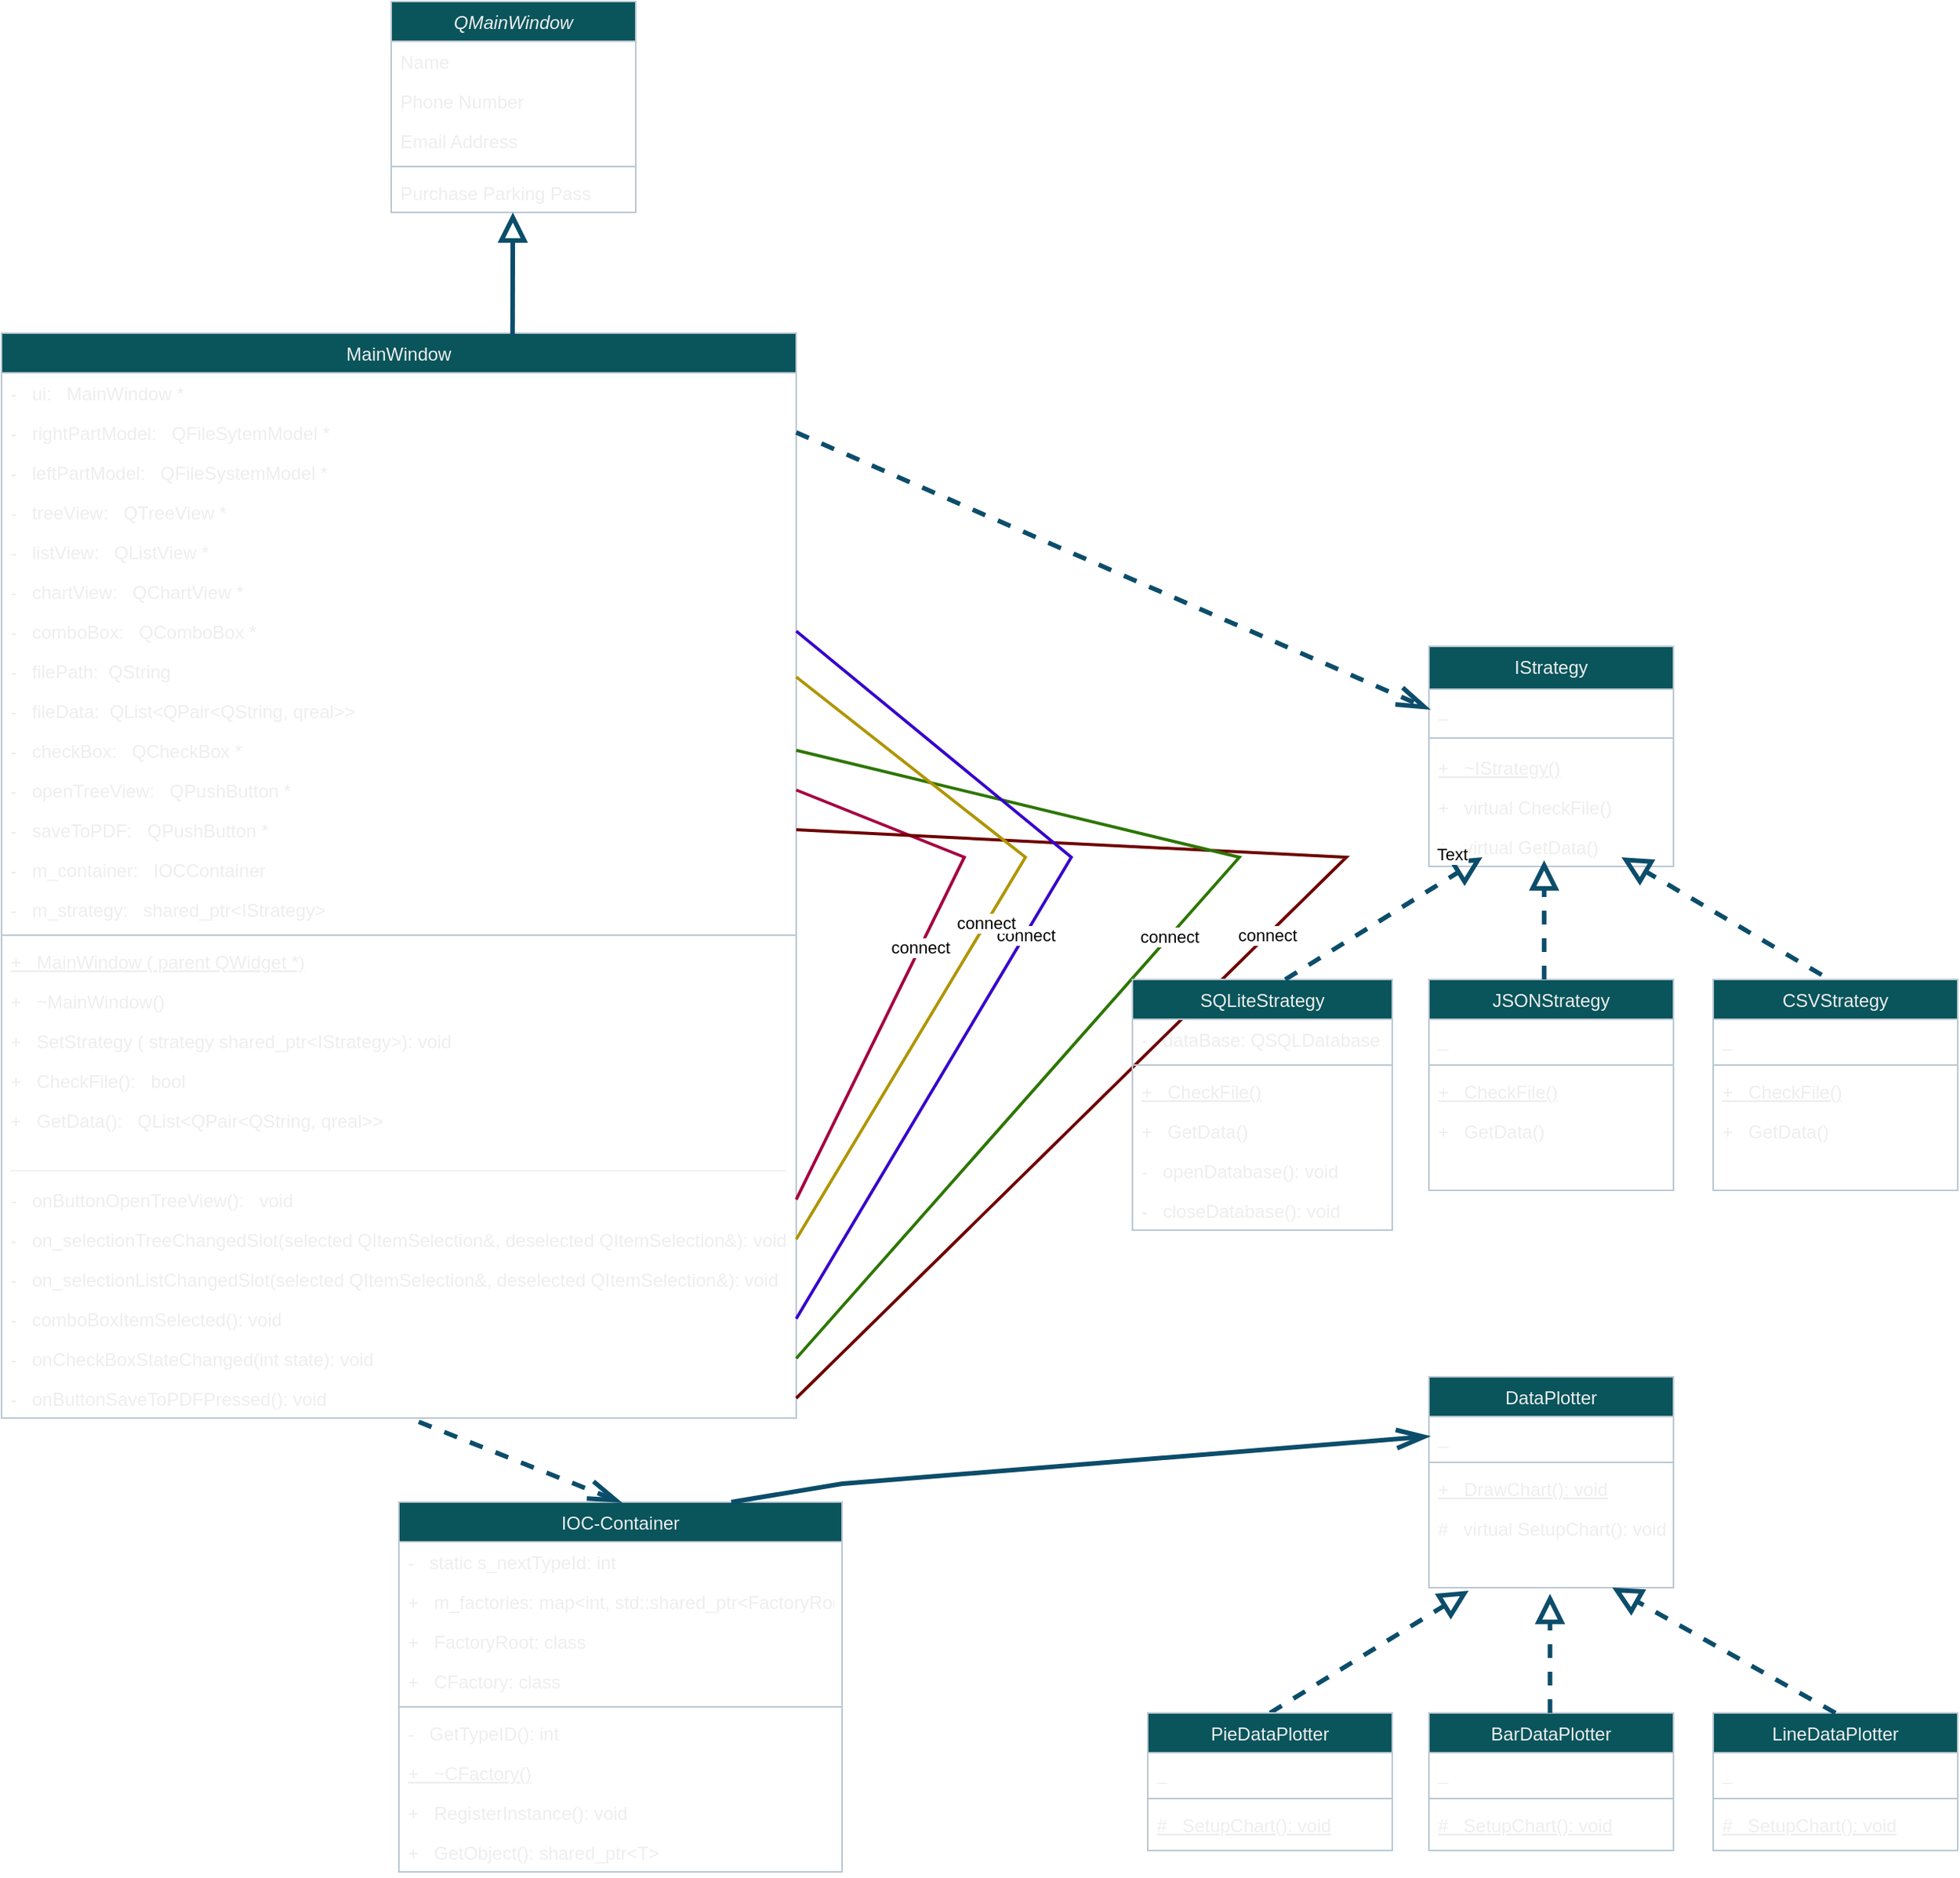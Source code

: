 <mxfile version="21.4.0" type="device">
  <diagram id="C5RBs43oDa-KdzZeNtuy" name="Page-1">
    <mxGraphModel dx="2140" dy="1895" grid="1" gridSize="10" guides="1" tooltips="1" connect="1" arrows="1" fold="1" page="1" pageScale="1" pageWidth="827" pageHeight="1169" math="0" shadow="0">
      <root>
        <mxCell id="WIyWlLk6GJQsqaUBKTNV-0" />
        <mxCell id="WIyWlLk6GJQsqaUBKTNV-1" parent="WIyWlLk6GJQsqaUBKTNV-0" />
        <mxCell id="zkfFHV4jXpPFQw0GAbJ--0" value="QMainWindow" style="swimlane;fontStyle=2;align=center;verticalAlign=top;childLayout=stackLayout;horizontal=1;startSize=26;horizontalStack=0;resizeParent=1;resizeLast=0;collapsible=1;marginBottom=0;rounded=0;shadow=0;strokeWidth=1;labelBackgroundColor=none;fillColor=#09555B;strokeColor=#BAC8D3;fontColor=#EEEEEE;" parent="WIyWlLk6GJQsqaUBKTNV-1" vertex="1">
          <mxGeometry x="-265" y="-560" width="160" height="138" as="geometry">
            <mxRectangle x="230" y="140" width="160" height="26" as="alternateBounds" />
          </mxGeometry>
        </mxCell>
        <mxCell id="zkfFHV4jXpPFQw0GAbJ--1" value="Name" style="text;align=left;verticalAlign=top;spacingLeft=4;spacingRight=4;overflow=hidden;rotatable=0;points=[[0,0.5],[1,0.5]];portConstraint=eastwest;labelBackgroundColor=none;fontColor=#EEEEEE;" parent="zkfFHV4jXpPFQw0GAbJ--0" vertex="1">
          <mxGeometry y="26" width="160" height="26" as="geometry" />
        </mxCell>
        <mxCell id="zkfFHV4jXpPFQw0GAbJ--2" value="Phone Number" style="text;align=left;verticalAlign=top;spacingLeft=4;spacingRight=4;overflow=hidden;rotatable=0;points=[[0,0.5],[1,0.5]];portConstraint=eastwest;rounded=0;shadow=0;html=0;labelBackgroundColor=none;fontColor=#EEEEEE;" parent="zkfFHV4jXpPFQw0GAbJ--0" vertex="1">
          <mxGeometry y="52" width="160" height="26" as="geometry" />
        </mxCell>
        <mxCell id="zkfFHV4jXpPFQw0GAbJ--3" value="Email Address" style="text;align=left;verticalAlign=top;spacingLeft=4;spacingRight=4;overflow=hidden;rotatable=0;points=[[0,0.5],[1,0.5]];portConstraint=eastwest;rounded=0;shadow=0;html=0;labelBackgroundColor=none;fontColor=#EEEEEE;" parent="zkfFHV4jXpPFQw0GAbJ--0" vertex="1">
          <mxGeometry y="78" width="160" height="26" as="geometry" />
        </mxCell>
        <mxCell id="zkfFHV4jXpPFQw0GAbJ--4" value="" style="line;html=1;strokeWidth=1;align=left;verticalAlign=middle;spacingTop=-1;spacingLeft=3;spacingRight=3;rotatable=0;labelPosition=right;points=[];portConstraint=eastwest;labelBackgroundColor=none;fillColor=#09555B;strokeColor=#BAC8D3;fontColor=#EEEEEE;" parent="zkfFHV4jXpPFQw0GAbJ--0" vertex="1">
          <mxGeometry y="104" width="160" height="8" as="geometry" />
        </mxCell>
        <mxCell id="zkfFHV4jXpPFQw0GAbJ--5" value="Purchase Parking Pass" style="text;align=left;verticalAlign=top;spacingLeft=4;spacingRight=4;overflow=hidden;rotatable=0;points=[[0,0.5],[1,0.5]];portConstraint=eastwest;labelBackgroundColor=none;fontColor=#EEEEEE;" parent="zkfFHV4jXpPFQw0GAbJ--0" vertex="1">
          <mxGeometry y="112" width="160" height="26" as="geometry" />
        </mxCell>
        <mxCell id="zkfFHV4jXpPFQw0GAbJ--6" value="MainWindow" style="swimlane;fontStyle=0;align=center;verticalAlign=top;childLayout=stackLayout;horizontal=1;startSize=26;horizontalStack=0;resizeParent=1;resizeLast=0;collapsible=1;marginBottom=0;rounded=0;shadow=0;strokeWidth=1;labelBackgroundColor=none;fillColor=#09555B;strokeColor=#BAC8D3;fontColor=#EEEEEE;" parent="WIyWlLk6GJQsqaUBKTNV-1" vertex="1">
          <mxGeometry x="-520" y="-343" width="520" height="710" as="geometry">
            <mxRectangle x="130" y="380" width="160" height="26" as="alternateBounds" />
          </mxGeometry>
        </mxCell>
        <mxCell id="zkfFHV4jXpPFQw0GAbJ--8" value="-   ui:   MainWindow *" style="text;align=left;verticalAlign=top;spacingLeft=4;spacingRight=4;overflow=hidden;rotatable=0;points=[[0,0.5],[1,0.5]];portConstraint=eastwest;rounded=0;shadow=0;html=0;labelBackgroundColor=none;fontColor=#EEEEEE;" parent="zkfFHV4jXpPFQw0GAbJ--6" vertex="1">
          <mxGeometry y="26" width="520" height="26" as="geometry" />
        </mxCell>
        <mxCell id="zkfFHV4jXpPFQw0GAbJ--7" value="-   rightPartModel:   QFileSytemModel *" style="text;align=left;verticalAlign=top;spacingLeft=4;spacingRight=4;overflow=hidden;rotatable=0;points=[[0,0.5],[1,0.5]];portConstraint=eastwest;labelBackgroundColor=none;fontColor=#EEEEEE;" parent="zkfFHV4jXpPFQw0GAbJ--6" vertex="1">
          <mxGeometry y="52" width="520" height="26" as="geometry" />
        </mxCell>
        <mxCell id="F4DZ8cVfw1CquW6yBCkB-0" value="-   leftPartModel:   QFileSystemModel *" style="text;align=left;verticalAlign=top;spacingLeft=4;spacingRight=4;overflow=hidden;rotatable=0;points=[[0,0.5],[1,0.5]];portConstraint=eastwest;labelBackgroundColor=none;fontColor=#EEEEEE;" parent="zkfFHV4jXpPFQw0GAbJ--6" vertex="1">
          <mxGeometry y="78" width="520" height="26" as="geometry" />
        </mxCell>
        <mxCell id="F4DZ8cVfw1CquW6yBCkB-1" value="-   treeView:   QTreeView *" style="text;align=left;verticalAlign=top;spacingLeft=4;spacingRight=4;overflow=hidden;rotatable=0;points=[[0,0.5],[1,0.5]];portConstraint=eastwest;labelBackgroundColor=none;fontColor=#EEEEEE;" parent="zkfFHV4jXpPFQw0GAbJ--6" vertex="1">
          <mxGeometry y="104" width="520" height="26" as="geometry" />
        </mxCell>
        <mxCell id="F4DZ8cVfw1CquW6yBCkB-2" value="-   listView:   QListView *" style="text;align=left;verticalAlign=top;spacingLeft=4;spacingRight=4;overflow=hidden;rotatable=0;points=[[0,0.5],[1,0.5]];portConstraint=eastwest;labelBackgroundColor=none;fontColor=#EEEEEE;" parent="zkfFHV4jXpPFQw0GAbJ--6" vertex="1">
          <mxGeometry y="130" width="520" height="26" as="geometry" />
        </mxCell>
        <mxCell id="F4DZ8cVfw1CquW6yBCkB-4" value="-   chartView:   QChartView *" style="text;align=left;verticalAlign=top;spacingLeft=4;spacingRight=4;overflow=hidden;rotatable=0;points=[[0,0.5],[1,0.5]];portConstraint=eastwest;labelBackgroundColor=none;fontColor=#EEEEEE;" parent="zkfFHV4jXpPFQw0GAbJ--6" vertex="1">
          <mxGeometry y="156" width="520" height="26" as="geometry" />
        </mxCell>
        <mxCell id="F4DZ8cVfw1CquW6yBCkB-5" value="-   comboBox:   QComboBox *" style="text;align=left;verticalAlign=top;spacingLeft=4;spacingRight=4;overflow=hidden;rotatable=0;points=[[0,0.5],[1,0.5]];portConstraint=eastwest;labelBackgroundColor=none;fontColor=#EEEEEE;" parent="zkfFHV4jXpPFQw0GAbJ--6" vertex="1">
          <mxGeometry y="182" width="520" height="26" as="geometry" />
        </mxCell>
        <mxCell id="F4DZ8cVfw1CquW6yBCkB-3" value="-   filePath:  QString" style="text;align=left;verticalAlign=top;spacingLeft=4;spacingRight=4;overflow=hidden;rotatable=0;points=[[0,0.5],[1,0.5]];portConstraint=eastwest;labelBackgroundColor=none;fontColor=#EEEEEE;" parent="zkfFHV4jXpPFQw0GAbJ--6" vertex="1">
          <mxGeometry y="208" width="520" height="26" as="geometry" />
        </mxCell>
        <mxCell id="F4DZ8cVfw1CquW6yBCkB-6" value="-   fileData:  QList&lt;QPair&lt;QString, qreal&gt;&gt;" style="text;align=left;verticalAlign=top;spacingLeft=4;spacingRight=4;overflow=hidden;rotatable=0;points=[[0,0.5],[1,0.5]];portConstraint=eastwest;labelBackgroundColor=none;fontColor=#EEEEEE;" parent="zkfFHV4jXpPFQw0GAbJ--6" vertex="1">
          <mxGeometry y="234" width="520" height="26" as="geometry" />
        </mxCell>
        <mxCell id="F4DZ8cVfw1CquW6yBCkB-7" value="-   checkBox:   QCheckBox *" style="text;align=left;verticalAlign=top;spacingLeft=4;spacingRight=4;overflow=hidden;rotatable=0;points=[[0,0.5],[1,0.5]];portConstraint=eastwest;labelBackgroundColor=none;fontColor=#EEEEEE;" parent="zkfFHV4jXpPFQw0GAbJ--6" vertex="1">
          <mxGeometry y="260" width="520" height="26" as="geometry" />
        </mxCell>
        <mxCell id="F4DZ8cVfw1CquW6yBCkB-8" value="-   openTreeView:   QPushButton *" style="text;align=left;verticalAlign=top;spacingLeft=4;spacingRight=4;overflow=hidden;rotatable=0;points=[[0,0.5],[1,0.5]];portConstraint=eastwest;labelBackgroundColor=none;fontColor=#EEEEEE;" parent="zkfFHV4jXpPFQw0GAbJ--6" vertex="1">
          <mxGeometry y="286" width="520" height="26" as="geometry" />
        </mxCell>
        <mxCell id="F4DZ8cVfw1CquW6yBCkB-9" value="-   saveToPDF:   QPushButton *" style="text;align=left;verticalAlign=top;spacingLeft=4;spacingRight=4;overflow=hidden;rotatable=0;points=[[0,0.5],[1,0.5]];portConstraint=eastwest;labelBackgroundColor=none;fontColor=#EEEEEE;" parent="zkfFHV4jXpPFQw0GAbJ--6" vertex="1">
          <mxGeometry y="312" width="520" height="26" as="geometry" />
        </mxCell>
        <mxCell id="F4DZ8cVfw1CquW6yBCkB-11" value="-   m_container:   IOCContainer" style="text;align=left;verticalAlign=top;spacingLeft=4;spacingRight=4;overflow=hidden;rotatable=0;points=[[0,0.5],[1,0.5]];portConstraint=eastwest;labelBackgroundColor=none;fontColor=#EEEEEE;" parent="zkfFHV4jXpPFQw0GAbJ--6" vertex="1">
          <mxGeometry y="338" width="520" height="26" as="geometry" />
        </mxCell>
        <mxCell id="F4DZ8cVfw1CquW6yBCkB-10" value="-   m_strategy:   shared_ptr&lt;IStrategy&gt;" style="text;align=left;verticalAlign=top;spacingLeft=4;spacingRight=4;overflow=hidden;rotatable=0;points=[[0,0.5],[1,0.5]];portConstraint=eastwest;labelBackgroundColor=none;fontColor=#EEEEEE;" parent="zkfFHV4jXpPFQw0GAbJ--6" vertex="1">
          <mxGeometry y="364" width="520" height="26" as="geometry" />
        </mxCell>
        <mxCell id="zkfFHV4jXpPFQw0GAbJ--9" value="" style="line;html=1;strokeWidth=1;align=left;verticalAlign=middle;spacingTop=-1;spacingLeft=3;spacingRight=3;rotatable=0;labelPosition=right;points=[];portConstraint=eastwest;labelBackgroundColor=none;fillColor=#09555B;strokeColor=#BAC8D3;fontColor=#EEEEEE;" parent="zkfFHV4jXpPFQw0GAbJ--6" vertex="1">
          <mxGeometry y="390" width="520" height="8" as="geometry" />
        </mxCell>
        <mxCell id="zkfFHV4jXpPFQw0GAbJ--10" value="+   MainWindow ( parent QWidget *)" style="text;align=left;verticalAlign=top;spacingLeft=4;spacingRight=4;overflow=hidden;rotatable=0;points=[[0,0.5],[1,0.5]];portConstraint=eastwest;fontStyle=4;labelBackgroundColor=none;fontColor=#EEEEEE;" parent="zkfFHV4jXpPFQw0GAbJ--6" vertex="1">
          <mxGeometry y="398" width="520" height="26" as="geometry" />
        </mxCell>
        <mxCell id="zkfFHV4jXpPFQw0GAbJ--11" value="+   ~MainWindow()" style="text;align=left;verticalAlign=top;spacingLeft=4;spacingRight=4;overflow=hidden;rotatable=0;points=[[0,0.5],[1,0.5]];portConstraint=eastwest;labelBackgroundColor=none;fontColor=#EEEEEE;" parent="zkfFHV4jXpPFQw0GAbJ--6" vertex="1">
          <mxGeometry y="424" width="520" height="26" as="geometry" />
        </mxCell>
        <mxCell id="F4DZ8cVfw1CquW6yBCkB-12" value="+   SetStrategy ( strategy shared_ptr&lt;IStrategy&gt;): void" style="text;align=left;verticalAlign=top;spacingLeft=4;spacingRight=4;overflow=hidden;rotatable=0;points=[[0,0.5],[1,0.5]];portConstraint=eastwest;labelBackgroundColor=none;fontColor=#EEEEEE;" parent="zkfFHV4jXpPFQw0GAbJ--6" vertex="1">
          <mxGeometry y="450" width="520" height="26" as="geometry" />
        </mxCell>
        <mxCell id="F4DZ8cVfw1CquW6yBCkB-13" value="+   CheckFile():   bool" style="text;align=left;verticalAlign=top;spacingLeft=4;spacingRight=4;overflow=hidden;rotatable=0;points=[[0,0.5],[1,0.5]];portConstraint=eastwest;labelBackgroundColor=none;fontColor=#EEEEEE;" parent="zkfFHV4jXpPFQw0GAbJ--6" vertex="1">
          <mxGeometry y="476" width="520" height="26" as="geometry" />
        </mxCell>
        <mxCell id="F4DZ8cVfw1CquW6yBCkB-14" value="+   GetData():   QList&lt;QPair&lt;QString, qreal&gt;&gt;" style="text;align=left;verticalAlign=top;spacingLeft=4;spacingRight=4;overflow=hidden;rotatable=0;points=[[0,0.5],[1,0.5]];portConstraint=eastwest;labelBackgroundColor=none;fontColor=#EEEEEE;" parent="zkfFHV4jXpPFQw0GAbJ--6" vertex="1">
          <mxGeometry y="502" width="520" height="26" as="geometry" />
        </mxCell>
        <mxCell id="nwTTZ8QIL5A5lcvcYWZ4-8" value="____________________________________________________________________________" style="text;align=left;verticalAlign=top;spacingLeft=4;spacingRight=4;overflow=hidden;rotatable=0;points=[[0,0.5],[1,0.5]];portConstraint=eastwest;labelBackgroundColor=none;fontColor=#EEEEEE;" vertex="1" parent="zkfFHV4jXpPFQw0GAbJ--6">
          <mxGeometry y="528" width="520" height="26" as="geometry" />
        </mxCell>
        <mxCell id="nwTTZ8QIL5A5lcvcYWZ4-9" value="-   onButtonOpenTreeView():   void" style="text;align=left;verticalAlign=top;spacingLeft=4;spacingRight=4;overflow=hidden;rotatable=0;points=[[0,0.5],[1,0.5]];portConstraint=eastwest;labelBackgroundColor=none;fontColor=#EEEEEE;" vertex="1" parent="zkfFHV4jXpPFQw0GAbJ--6">
          <mxGeometry y="554" width="520" height="26" as="geometry" />
        </mxCell>
        <mxCell id="nwTTZ8QIL5A5lcvcYWZ4-11" value="-   on_selectionTreeChangedSlot(selected QItemSelection&amp;, deselected QItemSelection&amp;): void" style="text;align=left;verticalAlign=top;spacingLeft=4;spacingRight=4;overflow=hidden;rotatable=0;points=[[0,0.5],[1,0.5]];portConstraint=eastwest;labelBackgroundColor=none;fontColor=#EEEEEE;" vertex="1" parent="zkfFHV4jXpPFQw0GAbJ--6">
          <mxGeometry y="580" width="520" height="26" as="geometry" />
        </mxCell>
        <mxCell id="nwTTZ8QIL5A5lcvcYWZ4-10" value="-   on_selectionListChangedSlot(selected QItemSelection&amp;, deselected QItemSelection&amp;): void" style="text;align=left;verticalAlign=top;spacingLeft=4;spacingRight=4;overflow=hidden;rotatable=0;points=[[0,0.5],[1,0.5]];portConstraint=eastwest;labelBackgroundColor=none;fontColor=#EEEEEE;" vertex="1" parent="zkfFHV4jXpPFQw0GAbJ--6">
          <mxGeometry y="606" width="520" height="26" as="geometry" />
        </mxCell>
        <mxCell id="nwTTZ8QIL5A5lcvcYWZ4-12" value="-   comboBoxItemSelected(): void" style="text;align=left;verticalAlign=top;spacingLeft=4;spacingRight=4;overflow=hidden;rotatable=0;points=[[0,0.5],[1,0.5]];portConstraint=eastwest;labelBackgroundColor=none;fontColor=#EEEEEE;" vertex="1" parent="zkfFHV4jXpPFQw0GAbJ--6">
          <mxGeometry y="632" width="520" height="26" as="geometry" />
        </mxCell>
        <mxCell id="nwTTZ8QIL5A5lcvcYWZ4-13" value="-   onCheckBoxStateChanged(int state):   void" style="text;align=left;verticalAlign=top;spacingLeft=4;spacingRight=4;overflow=hidden;rotatable=0;points=[[0,0.5],[1,0.5]];portConstraint=eastwest;labelBackgroundColor=none;fontColor=#EEEEEE;" vertex="1" parent="zkfFHV4jXpPFQw0GAbJ--6">
          <mxGeometry y="658" width="520" height="26" as="geometry" />
        </mxCell>
        <mxCell id="nwTTZ8QIL5A5lcvcYWZ4-14" value="-   onButtonSaveToPDFPressed():   void" style="text;align=left;verticalAlign=top;spacingLeft=4;spacingRight=4;overflow=hidden;rotatable=0;points=[[0,0.5],[1,0.5]];portConstraint=eastwest;labelBackgroundColor=none;fontColor=#EEEEEE;" vertex="1" parent="zkfFHV4jXpPFQw0GAbJ--6">
          <mxGeometry y="684" width="520" height="26" as="geometry" />
        </mxCell>
        <mxCell id="nwTTZ8QIL5A5lcvcYWZ4-19" value="connect" style="endArrow=none;html=1;rounded=0;labelBackgroundColor=default;strokeColor=#A50040;fontColor=default;endFill=0;endSize=15;strokeWidth=2;exitX=1;exitY=0.5;exitDx=0;exitDy=0;entryX=1;entryY=0.5;entryDx=0;entryDy=0;fontFamily=Helvetica;fillColor=#d80073;" edge="1" parent="zkfFHV4jXpPFQw0GAbJ--6" source="nwTTZ8QIL5A5lcvcYWZ4-9" target="F4DZ8cVfw1CquW6yBCkB-8">
          <mxGeometry width="50" height="50" relative="1" as="geometry">
            <mxPoint x="520" y="561" as="sourcePoint" />
            <mxPoint x="520" y="194" as="targetPoint" />
            <Array as="points">
              <mxPoint x="630" y="343" />
            </Array>
          </mxGeometry>
        </mxCell>
        <mxCell id="nwTTZ8QIL5A5lcvcYWZ4-20" value="connect" style="endArrow=none;html=1;rounded=0;labelBackgroundColor=default;strokeColor=#6F0000;fontColor=default;endFill=0;endSize=15;strokeWidth=2;entryX=1;entryY=0.5;entryDx=0;entryDy=0;fontFamily=Helvetica;exitX=1;exitY=0.5;exitDx=0;exitDy=0;fillColor=#a20025;" edge="1" parent="zkfFHV4jXpPFQw0GAbJ--6" source="nwTTZ8QIL5A5lcvcYWZ4-14" target="F4DZ8cVfw1CquW6yBCkB-9">
          <mxGeometry width="50" height="50" relative="1" as="geometry">
            <mxPoint x="520" y="693" as="sourcePoint" />
            <mxPoint x="520" y="333" as="targetPoint" />
            <Array as="points">
              <mxPoint x="880" y="343" />
            </Array>
          </mxGeometry>
        </mxCell>
        <mxCell id="nwTTZ8QIL5A5lcvcYWZ4-17" value="connect" style="endArrow=none;html=1;rounded=0;labelBackgroundColor=default;strokeColor=#2D7600;fontColor=default;endFill=0;endSize=15;strokeWidth=2;exitX=1;exitY=0.5;exitDx=0;exitDy=0;fontFamily=Helvetica;fillColor=#60a917;entryX=1;entryY=0.5;entryDx=0;entryDy=0;" edge="1" parent="zkfFHV4jXpPFQw0GAbJ--6" source="nwTTZ8QIL5A5lcvcYWZ4-13" target="F4DZ8cVfw1CquW6yBCkB-7">
          <mxGeometry width="50" height="50" relative="1" as="geometry">
            <mxPoint x="600" y="668" as="sourcePoint" />
            <mxPoint x="590" y="223" as="targetPoint" />
            <Array as="points">
              <mxPoint x="810" y="343" />
            </Array>
          </mxGeometry>
        </mxCell>
        <mxCell id="nwTTZ8QIL5A5lcvcYWZ4-15" value="connect" style="endArrow=none;html=1;rounded=0;labelBackgroundColor=default;strokeColor=#3700CC;fontColor=default;endFill=0;endSize=15;strokeWidth=2;exitX=1;exitY=0.5;exitDx=0;exitDy=0;fontFamily=Helvetica;entryX=1;entryY=0.5;entryDx=0;entryDy=0;fillColor=#6a00ff;" edge="1" parent="zkfFHV4jXpPFQw0GAbJ--6" source="nwTTZ8QIL5A5lcvcYWZ4-12" target="F4DZ8cVfw1CquW6yBCkB-5">
          <mxGeometry width="50" height="50" relative="1" as="geometry">
            <mxPoint x="600" y="640" as="sourcePoint" />
            <mxPoint x="580" y="283" as="targetPoint" />
            <Array as="points">
              <mxPoint x="700" y="343" />
            </Array>
          </mxGeometry>
        </mxCell>
        <mxCell id="BPGm6rjlMldquqSZBFOm-7" value="IOC-Container" style="swimlane;fontStyle=0;align=center;verticalAlign=top;childLayout=stackLayout;horizontal=1;startSize=26;horizontalStack=0;resizeParent=1;resizeLast=0;collapsible=1;marginBottom=0;rounded=0;shadow=0;strokeWidth=1;labelBackgroundColor=none;fillColor=#09555B;strokeColor=#BAC8D3;fontColor=#EEEEEE;" parent="WIyWlLk6GJQsqaUBKTNV-1" vertex="1">
          <mxGeometry x="-260" y="422" width="290" height="242" as="geometry">
            <mxRectangle x="130" y="380" width="160" height="26" as="alternateBounds" />
          </mxGeometry>
        </mxCell>
        <mxCell id="BPGm6rjlMldquqSZBFOm-8" value="-   static s_nextTypeId: int" style="text;align=left;verticalAlign=top;spacingLeft=4;spacingRight=4;overflow=hidden;rotatable=0;points=[[0,0.5],[1,0.5]];portConstraint=eastwest;labelBackgroundColor=none;fontColor=#EEEEEE;" parent="BPGm6rjlMldquqSZBFOm-7" vertex="1">
          <mxGeometry y="26" width="290" height="26" as="geometry" />
        </mxCell>
        <mxCell id="BPGm6rjlMldquqSZBFOm-9" value="+   m_factories: map&lt;int, std::shared_ptr&lt;FactoryRoot&gt;&gt; " style="text;align=left;verticalAlign=top;spacingLeft=4;spacingRight=4;overflow=hidden;rotatable=0;points=[[0,0.5],[1,0.5]];portConstraint=eastwest;rounded=0;shadow=0;html=0;labelBackgroundColor=none;fontColor=#EEEEEE;" parent="BPGm6rjlMldquqSZBFOm-7" vertex="1">
          <mxGeometry y="52" width="290" height="26" as="geometry" />
        </mxCell>
        <mxCell id="nwTTZ8QIL5A5lcvcYWZ4-6" value="+   FactoryRoot: class" style="text;align=left;verticalAlign=top;spacingLeft=4;spacingRight=4;overflow=hidden;rotatable=0;points=[[0,0.5],[1,0.5]];portConstraint=eastwest;rounded=0;shadow=0;html=0;labelBackgroundColor=none;fontColor=#EEEEEE;" vertex="1" parent="BPGm6rjlMldquqSZBFOm-7">
          <mxGeometry y="78" width="290" height="26" as="geometry" />
        </mxCell>
        <mxCell id="nwTTZ8QIL5A5lcvcYWZ4-7" value="+   CFactory: class" style="text;align=left;verticalAlign=top;spacingLeft=4;spacingRight=4;overflow=hidden;rotatable=0;points=[[0,0.5],[1,0.5]];portConstraint=eastwest;rounded=0;shadow=0;html=0;labelBackgroundColor=none;fontColor=#EEEEEE;" vertex="1" parent="BPGm6rjlMldquqSZBFOm-7">
          <mxGeometry y="104" width="290" height="26" as="geometry" />
        </mxCell>
        <mxCell id="BPGm6rjlMldquqSZBFOm-10" value="" style="line;html=1;strokeWidth=1;align=left;verticalAlign=middle;spacingTop=-1;spacingLeft=3;spacingRight=3;rotatable=0;labelPosition=right;points=[];portConstraint=eastwest;labelBackgroundColor=none;fillColor=#09555B;strokeColor=#BAC8D3;fontColor=#EEEEEE;" parent="BPGm6rjlMldquqSZBFOm-7" vertex="1">
          <mxGeometry y="130" width="290" height="8" as="geometry" />
        </mxCell>
        <mxCell id="BPGm6rjlMldquqSZBFOm-12" value="-   GetTypeID(): int" style="text;align=left;verticalAlign=top;spacingLeft=4;spacingRight=4;overflow=hidden;rotatable=0;points=[[0,0.5],[1,0.5]];portConstraint=eastwest;labelBackgroundColor=none;fontColor=#EEEEEE;" parent="BPGm6rjlMldquqSZBFOm-7" vertex="1">
          <mxGeometry y="138" width="290" height="26" as="geometry" />
        </mxCell>
        <mxCell id="BPGm6rjlMldquqSZBFOm-11" value="+   ~CFactory()" style="text;align=left;verticalAlign=top;spacingLeft=4;spacingRight=4;overflow=hidden;rotatable=0;points=[[0,0.5],[1,0.5]];portConstraint=eastwest;fontStyle=4;labelBackgroundColor=none;fontColor=#EEEEEE;" parent="BPGm6rjlMldquqSZBFOm-7" vertex="1">
          <mxGeometry y="164" width="290" height="26" as="geometry" />
        </mxCell>
        <mxCell id="nwTTZ8QIL5A5lcvcYWZ4-4" value="+   RegisterInstance(): void" style="text;align=left;verticalAlign=top;spacingLeft=4;spacingRight=4;overflow=hidden;rotatable=0;points=[[0,0.5],[1,0.5]];portConstraint=eastwest;labelBackgroundColor=none;fontColor=#EEEEEE;" vertex="1" parent="BPGm6rjlMldquqSZBFOm-7">
          <mxGeometry y="190" width="290" height="26" as="geometry" />
        </mxCell>
        <mxCell id="nwTTZ8QIL5A5lcvcYWZ4-5" value="+   GetObject(): shared_ptr&lt;T&gt;" style="text;align=left;verticalAlign=top;spacingLeft=4;spacingRight=4;overflow=hidden;rotatable=0;points=[[0,0.5],[1,0.5]];portConstraint=eastwest;labelBackgroundColor=none;fontColor=#EEEEEE;" vertex="1" parent="BPGm6rjlMldquqSZBFOm-7">
          <mxGeometry y="216" width="290" height="26" as="geometry" />
        </mxCell>
        <mxCell id="BPGm6rjlMldquqSZBFOm-13" value="DataPlotter" style="swimlane;fontStyle=0;align=center;verticalAlign=top;childLayout=stackLayout;horizontal=1;startSize=26;horizontalStack=0;resizeParent=1;resizeLast=0;collapsible=1;marginBottom=0;rounded=0;shadow=0;strokeWidth=1;labelBackgroundColor=none;fillColor=#09555B;strokeColor=#BAC8D3;fontColor=#EEEEEE;" parent="WIyWlLk6GJQsqaUBKTNV-1" vertex="1">
          <mxGeometry x="414" y="340" width="160" height="138" as="geometry">
            <mxRectangle x="130" y="380" width="160" height="26" as="alternateBounds" />
          </mxGeometry>
        </mxCell>
        <mxCell id="BPGm6rjlMldquqSZBFOm-14" value="_" style="text;align=left;verticalAlign=top;spacingLeft=4;spacingRight=4;overflow=hidden;rotatable=0;points=[[0,0.5],[1,0.5]];portConstraint=eastwest;labelBackgroundColor=none;fontColor=#EEEEEE;" parent="BPGm6rjlMldquqSZBFOm-13" vertex="1">
          <mxGeometry y="26" width="160" height="26" as="geometry" />
        </mxCell>
        <mxCell id="BPGm6rjlMldquqSZBFOm-16" value="" style="line;html=1;strokeWidth=1;align=left;verticalAlign=middle;spacingTop=-1;spacingLeft=3;spacingRight=3;rotatable=0;labelPosition=right;points=[];portConstraint=eastwest;labelBackgroundColor=none;fillColor=#09555B;strokeColor=#BAC8D3;fontColor=#EEEEEE;" parent="BPGm6rjlMldquqSZBFOm-13" vertex="1">
          <mxGeometry y="52" width="160" height="8" as="geometry" />
        </mxCell>
        <mxCell id="BPGm6rjlMldquqSZBFOm-17" value="+   DrawChart(): void" style="text;align=left;verticalAlign=top;spacingLeft=4;spacingRight=4;overflow=hidden;rotatable=0;points=[[0,0.5],[1,0.5]];portConstraint=eastwest;fontStyle=4;labelBackgroundColor=none;fontColor=#EEEEEE;" parent="BPGm6rjlMldquqSZBFOm-13" vertex="1">
          <mxGeometry y="60" width="160" height="26" as="geometry" />
        </mxCell>
        <mxCell id="BPGm6rjlMldquqSZBFOm-18" value="#   virtual SetupChart(): void" style="text;align=left;verticalAlign=top;spacingLeft=4;spacingRight=4;overflow=hidden;rotatable=0;points=[[0,0.5],[1,0.5]];portConstraint=eastwest;labelBackgroundColor=none;fontColor=#EEEEEE;" parent="BPGm6rjlMldquqSZBFOm-13" vertex="1">
          <mxGeometry y="86" width="160" height="26" as="geometry" />
        </mxCell>
        <mxCell id="BPGm6rjlMldquqSZBFOm-19" value="BarDataPlotter" style="swimlane;fontStyle=0;align=center;verticalAlign=top;childLayout=stackLayout;horizontal=1;startSize=26;horizontalStack=0;resizeParent=1;resizeLast=0;collapsible=1;marginBottom=0;rounded=0;shadow=0;strokeWidth=1;labelBackgroundColor=none;fillColor=#09555B;strokeColor=#BAC8D3;fontColor=#EEEEEE;" parent="WIyWlLk6GJQsqaUBKTNV-1" vertex="1">
          <mxGeometry x="414" y="560" width="160" height="90" as="geometry">
            <mxRectangle x="130" y="380" width="160" height="26" as="alternateBounds" />
          </mxGeometry>
        </mxCell>
        <mxCell id="BPGm6rjlMldquqSZBFOm-20" value="_" style="text;align=left;verticalAlign=top;spacingLeft=4;spacingRight=4;overflow=hidden;rotatable=0;points=[[0,0.5],[1,0.5]];portConstraint=eastwest;labelBackgroundColor=none;fontColor=#EEEEEE;" parent="BPGm6rjlMldquqSZBFOm-19" vertex="1">
          <mxGeometry y="26" width="160" height="26" as="geometry" />
        </mxCell>
        <mxCell id="BPGm6rjlMldquqSZBFOm-22" value="" style="line;html=1;strokeWidth=1;align=left;verticalAlign=middle;spacingTop=-1;spacingLeft=3;spacingRight=3;rotatable=0;labelPosition=right;points=[];portConstraint=eastwest;labelBackgroundColor=none;fillColor=#09555B;strokeColor=#BAC8D3;fontColor=#EEEEEE;" parent="BPGm6rjlMldquqSZBFOm-19" vertex="1">
          <mxGeometry y="52" width="160" height="8" as="geometry" />
        </mxCell>
        <mxCell id="BPGm6rjlMldquqSZBFOm-23" value="#   SetupChart(): void" style="text;align=left;verticalAlign=top;spacingLeft=4;spacingRight=4;overflow=hidden;rotatable=0;points=[[0,0.5],[1,0.5]];portConstraint=eastwest;fontStyle=4;labelBackgroundColor=none;fontColor=#EEEEEE;" parent="BPGm6rjlMldquqSZBFOm-19" vertex="1">
          <mxGeometry y="60" width="160" height="26" as="geometry" />
        </mxCell>
        <mxCell id="BPGm6rjlMldquqSZBFOm-25" value="LineDataPlotter" style="swimlane;fontStyle=0;align=center;verticalAlign=top;childLayout=stackLayout;horizontal=1;startSize=26;horizontalStack=0;resizeParent=1;resizeLast=0;collapsible=1;marginBottom=0;rounded=0;shadow=0;strokeWidth=1;labelBackgroundColor=none;fillColor=#09555B;strokeColor=#BAC8D3;fontColor=#EEEEEE;" parent="WIyWlLk6GJQsqaUBKTNV-1" vertex="1">
          <mxGeometry x="600" y="560" width="160" height="90" as="geometry">
            <mxRectangle x="130" y="380" width="160" height="26" as="alternateBounds" />
          </mxGeometry>
        </mxCell>
        <mxCell id="BPGm6rjlMldquqSZBFOm-26" value="_" style="text;align=left;verticalAlign=top;spacingLeft=4;spacingRight=4;overflow=hidden;rotatable=0;points=[[0,0.5],[1,0.5]];portConstraint=eastwest;labelBackgroundColor=none;fontColor=#EEEEEE;" parent="BPGm6rjlMldquqSZBFOm-25" vertex="1">
          <mxGeometry y="26" width="160" height="26" as="geometry" />
        </mxCell>
        <mxCell id="BPGm6rjlMldquqSZBFOm-28" value="" style="line;html=1;strokeWidth=1;align=left;verticalAlign=middle;spacingTop=-1;spacingLeft=3;spacingRight=3;rotatable=0;labelPosition=right;points=[];portConstraint=eastwest;labelBackgroundColor=none;fillColor=#09555B;strokeColor=#BAC8D3;fontColor=#EEEEEE;" parent="BPGm6rjlMldquqSZBFOm-25" vertex="1">
          <mxGeometry y="52" width="160" height="8" as="geometry" />
        </mxCell>
        <mxCell id="BPGm6rjlMldquqSZBFOm-29" value="#   SetupChart(): void" style="text;align=left;verticalAlign=top;spacingLeft=4;spacingRight=4;overflow=hidden;rotatable=0;points=[[0,0.5],[1,0.5]];portConstraint=eastwest;fontStyle=4;labelBackgroundColor=none;fontColor=#EEEEEE;" parent="BPGm6rjlMldquqSZBFOm-25" vertex="1">
          <mxGeometry y="60" width="160" height="26" as="geometry" />
        </mxCell>
        <mxCell id="BPGm6rjlMldquqSZBFOm-37" value="IStrategy" style="swimlane;fontStyle=0;align=center;verticalAlign=top;childLayout=stackLayout;horizontal=1;startSize=28;horizontalStack=0;resizeParent=1;resizeLast=0;collapsible=1;marginBottom=0;rounded=0;shadow=0;strokeWidth=1;labelBackgroundColor=none;fillColor=#09555B;strokeColor=#BAC8D3;fontColor=#EEEEEE;" parent="WIyWlLk6GJQsqaUBKTNV-1" vertex="1">
          <mxGeometry x="414" y="-138" width="160" height="144" as="geometry">
            <mxRectangle x="130" y="380" width="160" height="26" as="alternateBounds" />
          </mxGeometry>
        </mxCell>
        <mxCell id="BPGm6rjlMldquqSZBFOm-39" value="_" style="text;align=left;verticalAlign=top;spacingLeft=4;spacingRight=4;overflow=hidden;rotatable=0;points=[[0,0.5],[1,0.5]];portConstraint=eastwest;rounded=0;shadow=0;html=0;labelBackgroundColor=none;fontColor=#EEEEEE;" parent="BPGm6rjlMldquqSZBFOm-37" vertex="1">
          <mxGeometry y="28" width="160" height="26" as="geometry" />
        </mxCell>
        <mxCell id="BPGm6rjlMldquqSZBFOm-40" value="" style="line;html=1;strokeWidth=1;align=left;verticalAlign=middle;spacingTop=-1;spacingLeft=3;spacingRight=3;rotatable=0;labelPosition=right;points=[];portConstraint=eastwest;labelBackgroundColor=none;fillColor=#09555B;strokeColor=#BAC8D3;fontColor=#EEEEEE;" parent="BPGm6rjlMldquqSZBFOm-37" vertex="1">
          <mxGeometry y="54" width="160" height="12" as="geometry" />
        </mxCell>
        <mxCell id="BPGm6rjlMldquqSZBFOm-41" value="+   ~IStrategy()" style="text;align=left;verticalAlign=top;spacingLeft=4;spacingRight=4;overflow=hidden;rotatable=0;points=[[0,0.5],[1,0.5]];portConstraint=eastwest;fontStyle=4;labelBackgroundColor=none;fontColor=#EEEEEE;" parent="BPGm6rjlMldquqSZBFOm-37" vertex="1">
          <mxGeometry y="66" width="160" height="26" as="geometry" />
        </mxCell>
        <mxCell id="BPGm6rjlMldquqSZBFOm-42" value="+   virtual CheckFile()" style="text;align=left;verticalAlign=top;spacingLeft=4;spacingRight=4;overflow=hidden;rotatable=0;points=[[0,0.5],[1,0.5]];portConstraint=eastwest;labelBackgroundColor=none;fontColor=#EEEEEE;" parent="BPGm6rjlMldquqSZBFOm-37" vertex="1">
          <mxGeometry y="92" width="160" height="26" as="geometry" />
        </mxCell>
        <mxCell id="nwTTZ8QIL5A5lcvcYWZ4-0" value="+   virtual GetData()" style="text;align=left;verticalAlign=top;spacingLeft=4;spacingRight=4;overflow=hidden;rotatable=0;points=[[0,0.5],[1,0.5]];portConstraint=eastwest;labelBackgroundColor=none;fontColor=#EEEEEE;" vertex="1" parent="BPGm6rjlMldquqSZBFOm-37">
          <mxGeometry y="118" width="160" height="26" as="geometry" />
        </mxCell>
        <mxCell id="BPGm6rjlMldquqSZBFOm-43" value="JSONStrategy" style="swimlane;fontStyle=0;align=center;verticalAlign=top;childLayout=stackLayout;horizontal=1;startSize=26;horizontalStack=0;resizeParent=1;resizeLast=0;collapsible=1;marginBottom=0;rounded=0;shadow=0;strokeWidth=1;labelBackgroundColor=none;fillColor=#09555B;strokeColor=#BAC8D3;fontColor=#EEEEEE;" parent="WIyWlLk6GJQsqaUBKTNV-1" vertex="1">
          <mxGeometry x="414" y="80" width="160" height="138" as="geometry">
            <mxRectangle x="130" y="380" width="160" height="26" as="alternateBounds" />
          </mxGeometry>
        </mxCell>
        <mxCell id="BPGm6rjlMldquqSZBFOm-45" value="_" style="text;align=left;verticalAlign=top;spacingLeft=4;spacingRight=4;overflow=hidden;rotatable=0;points=[[0,0.5],[1,0.5]];portConstraint=eastwest;rounded=0;shadow=0;html=0;labelBackgroundColor=none;fontColor=#EEEEEE;" parent="BPGm6rjlMldquqSZBFOm-43" vertex="1">
          <mxGeometry y="26" width="160" height="26" as="geometry" />
        </mxCell>
        <mxCell id="BPGm6rjlMldquqSZBFOm-46" value="" style="line;html=1;strokeWidth=1;align=left;verticalAlign=middle;spacingTop=-1;spacingLeft=3;spacingRight=3;rotatable=0;labelPosition=right;points=[];portConstraint=eastwest;labelBackgroundColor=none;fillColor=#09555B;strokeColor=#BAC8D3;fontColor=#EEEEEE;" parent="BPGm6rjlMldquqSZBFOm-43" vertex="1">
          <mxGeometry y="52" width="160" height="8" as="geometry" />
        </mxCell>
        <mxCell id="BPGm6rjlMldquqSZBFOm-47" value="+   CheckFile()" style="text;align=left;verticalAlign=top;spacingLeft=4;spacingRight=4;overflow=hidden;rotatable=0;points=[[0,0.5],[1,0.5]];portConstraint=eastwest;fontStyle=4;labelBackgroundColor=none;fontColor=#EEEEEE;" parent="BPGm6rjlMldquqSZBFOm-43" vertex="1">
          <mxGeometry y="60" width="160" height="26" as="geometry" />
        </mxCell>
        <mxCell id="BPGm6rjlMldquqSZBFOm-48" value="+   GetData()" style="text;align=left;verticalAlign=top;spacingLeft=4;spacingRight=4;overflow=hidden;rotatable=0;points=[[0,0.5],[1,0.5]];portConstraint=eastwest;labelBackgroundColor=none;fontColor=#EEEEEE;" parent="BPGm6rjlMldquqSZBFOm-43" vertex="1">
          <mxGeometry y="86" width="160" height="26" as="geometry" />
        </mxCell>
        <mxCell id="BPGm6rjlMldquqSZBFOm-49" value="SQLiteStrategy" style="swimlane;fontStyle=0;align=center;verticalAlign=top;childLayout=stackLayout;horizontal=1;startSize=26;horizontalStack=0;resizeParent=1;resizeLast=0;collapsible=1;marginBottom=0;rounded=0;shadow=0;strokeWidth=1;labelBackgroundColor=none;fillColor=#09555B;strokeColor=#BAC8D3;fontColor=#EEEEEE;" parent="WIyWlLk6GJQsqaUBKTNV-1" vertex="1">
          <mxGeometry x="220" y="80" width="170" height="164" as="geometry">
            <mxRectangle x="130" y="380" width="160" height="26" as="alternateBounds" />
          </mxGeometry>
        </mxCell>
        <mxCell id="BPGm6rjlMldquqSZBFOm-50" value="-   dataBase: QSQLDatabase" style="text;align=left;verticalAlign=top;spacingLeft=4;spacingRight=4;overflow=hidden;rotatable=0;points=[[0,0.5],[1,0.5]];portConstraint=eastwest;labelBackgroundColor=none;fontColor=#EEEEEE;" parent="BPGm6rjlMldquqSZBFOm-49" vertex="1">
          <mxGeometry y="26" width="170" height="26" as="geometry" />
        </mxCell>
        <mxCell id="BPGm6rjlMldquqSZBFOm-52" value="" style="line;html=1;strokeWidth=1;align=left;verticalAlign=middle;spacingTop=-1;spacingLeft=3;spacingRight=3;rotatable=0;labelPosition=right;points=[];portConstraint=eastwest;labelBackgroundColor=none;fillColor=#09555B;strokeColor=#BAC8D3;fontColor=#EEEEEE;" parent="BPGm6rjlMldquqSZBFOm-49" vertex="1">
          <mxGeometry y="52" width="170" height="8" as="geometry" />
        </mxCell>
        <mxCell id="BPGm6rjlMldquqSZBFOm-53" value="+   CheckFile()" style="text;align=left;verticalAlign=top;spacingLeft=4;spacingRight=4;overflow=hidden;rotatable=0;points=[[0,0.5],[1,0.5]];portConstraint=eastwest;fontStyle=4;labelBackgroundColor=none;fontColor=#EEEEEE;" parent="BPGm6rjlMldquqSZBFOm-49" vertex="1">
          <mxGeometry y="60" width="170" height="26" as="geometry" />
        </mxCell>
        <mxCell id="BPGm6rjlMldquqSZBFOm-54" value="+   GetData()" style="text;align=left;verticalAlign=top;spacingLeft=4;spacingRight=4;overflow=hidden;rotatable=0;points=[[0,0.5],[1,0.5]];portConstraint=eastwest;labelBackgroundColor=none;fontColor=#EEEEEE;" parent="BPGm6rjlMldquqSZBFOm-49" vertex="1">
          <mxGeometry y="86" width="170" height="26" as="geometry" />
        </mxCell>
        <mxCell id="nwTTZ8QIL5A5lcvcYWZ4-2" value="-   openDatabase(): void" style="text;align=left;verticalAlign=top;spacingLeft=4;spacingRight=4;overflow=hidden;rotatable=0;points=[[0,0.5],[1,0.5]];portConstraint=eastwest;labelBackgroundColor=none;fontColor=#EEEEEE;" vertex="1" parent="BPGm6rjlMldquqSZBFOm-49">
          <mxGeometry y="112" width="170" height="26" as="geometry" />
        </mxCell>
        <mxCell id="nwTTZ8QIL5A5lcvcYWZ4-3" value="-   closeDatabase(): void" style="text;align=left;verticalAlign=top;spacingLeft=4;spacingRight=4;overflow=hidden;rotatable=0;points=[[0,0.5],[1,0.5]];portConstraint=eastwest;labelBackgroundColor=none;fontColor=#EEEEEE;" vertex="1" parent="BPGm6rjlMldquqSZBFOm-49">
          <mxGeometry y="138" width="170" height="26" as="geometry" />
        </mxCell>
        <mxCell id="BPGm6rjlMldquqSZBFOm-55" value="CSVStrategy" style="swimlane;fontStyle=0;align=center;verticalAlign=top;childLayout=stackLayout;horizontal=1;startSize=26;horizontalStack=0;resizeParent=1;resizeLast=0;collapsible=1;marginBottom=0;rounded=0;shadow=0;strokeWidth=1;labelBackgroundColor=none;fillColor=#09555B;strokeColor=#BAC8D3;fontColor=#EEEEEE;" parent="WIyWlLk6GJQsqaUBKTNV-1" vertex="1">
          <mxGeometry x="600" y="80" width="160" height="138" as="geometry">
            <mxRectangle x="130" y="380" width="160" height="26" as="alternateBounds" />
          </mxGeometry>
        </mxCell>
        <mxCell id="BPGm6rjlMldquqSZBFOm-57" value="_" style="text;align=left;verticalAlign=top;spacingLeft=4;spacingRight=4;overflow=hidden;rotatable=0;points=[[0,0.5],[1,0.5]];portConstraint=eastwest;rounded=0;shadow=0;html=0;labelBackgroundColor=none;fontColor=#EEEEEE;" parent="BPGm6rjlMldquqSZBFOm-55" vertex="1">
          <mxGeometry y="26" width="160" height="26" as="geometry" />
        </mxCell>
        <mxCell id="BPGm6rjlMldquqSZBFOm-58" value="" style="line;html=1;strokeWidth=1;align=left;verticalAlign=middle;spacingTop=-1;spacingLeft=3;spacingRight=3;rotatable=0;labelPosition=right;points=[];portConstraint=eastwest;labelBackgroundColor=none;fillColor=#09555B;strokeColor=#BAC8D3;fontColor=#EEEEEE;" parent="BPGm6rjlMldquqSZBFOm-55" vertex="1">
          <mxGeometry y="52" width="160" height="8" as="geometry" />
        </mxCell>
        <mxCell id="BPGm6rjlMldquqSZBFOm-59" value="+   CheckFile()" style="text;align=left;verticalAlign=top;spacingLeft=4;spacingRight=4;overflow=hidden;rotatable=0;points=[[0,0.5],[1,0.5]];portConstraint=eastwest;fontStyle=4;labelBackgroundColor=none;fontColor=#EEEEEE;" parent="BPGm6rjlMldquqSZBFOm-55" vertex="1">
          <mxGeometry y="60" width="160" height="26" as="geometry" />
        </mxCell>
        <mxCell id="BPGm6rjlMldquqSZBFOm-60" value="+   GetData()" style="text;align=left;verticalAlign=top;spacingLeft=4;spacingRight=4;overflow=hidden;rotatable=0;points=[[0,0.5],[1,0.5]];portConstraint=eastwest;labelBackgroundColor=none;fontColor=#EEEEEE;" parent="BPGm6rjlMldquqSZBFOm-55" vertex="1">
          <mxGeometry y="86" width="160" height="26" as="geometry" />
        </mxCell>
        <mxCell id="BPGm6rjlMldquqSZBFOm-61" value="" style="endArrow=block;html=1;rounded=0;labelBackgroundColor=none;strokeColor=#0B4D6A;fontColor=default;dashed=1;endFill=0;endSize=12;strokeWidth=3;exitX=0.5;exitY=0;exitDx=0;exitDy=0;" parent="WIyWlLk6GJQsqaUBKTNV-1" source="BPGm6rjlMldquqSZBFOm-31" edge="1">
          <mxGeometry width="50" height="50" relative="1" as="geometry">
            <mxPoint x="310" y="640" as="sourcePoint" />
            <mxPoint x="440" y="480" as="targetPoint" />
          </mxGeometry>
        </mxCell>
        <mxCell id="BPGm6rjlMldquqSZBFOm-62" value="" style="endArrow=block;html=1;rounded=0;labelBackgroundColor=none;strokeColor=#0B4D6A;fontColor=default;dashed=1;endFill=0;endSize=12;strokeWidth=3;" parent="WIyWlLk6GJQsqaUBKTNV-1" edge="1">
          <mxGeometry width="50" height="50" relative="1" as="geometry">
            <mxPoint x="493.23" y="560" as="sourcePoint" />
            <mxPoint x="493.23" y="482" as="targetPoint" />
          </mxGeometry>
        </mxCell>
        <mxCell id="BPGm6rjlMldquqSZBFOm-63" value="" style="endArrow=block;html=1;rounded=0;entryX=0.75;entryY=1;entryDx=0;entryDy=0;labelBackgroundColor=none;strokeColor=#0B4D6A;fontColor=default;dashed=1;endFill=0;endSize=12;strokeWidth=3;exitX=0.5;exitY=0;exitDx=0;exitDy=0;" parent="WIyWlLk6GJQsqaUBKTNV-1" source="BPGm6rjlMldquqSZBFOm-25" target="BPGm6rjlMldquqSZBFOm-13" edge="1">
          <mxGeometry width="50" height="50" relative="1" as="geometry">
            <mxPoint x="670" y="638" as="sourcePoint" />
            <mxPoint x="799" y="558" as="targetPoint" />
          </mxGeometry>
        </mxCell>
        <mxCell id="BPGm6rjlMldquqSZBFOm-64" value="" style="endArrow=block;html=1;rounded=0;entryX=0.181;entryY=1.066;entryDx=0;entryDy=0;entryPerimeter=0;labelBackgroundColor=none;strokeColor=#0B4D6A;fontColor=default;dashed=1;endFill=0;endSize=12;strokeWidth=3;" parent="WIyWlLk6GJQsqaUBKTNV-1" edge="1">
          <mxGeometry width="50" height="50" relative="1" as="geometry">
            <mxPoint x="320" y="80" as="sourcePoint" />
            <mxPoint x="449" as="targetPoint" />
          </mxGeometry>
        </mxCell>
        <mxCell id="nwTTZ8QIL5A5lcvcYWZ4-1" value="Text" style="edgeLabel;html=1;align=center;verticalAlign=middle;resizable=0;points=[];" vertex="1" connectable="0" parent="BPGm6rjlMldquqSZBFOm-64">
          <mxGeometry x="0.77" y="13" relative="1" as="geometry">
            <mxPoint x="1" as="offset" />
          </mxGeometry>
        </mxCell>
        <mxCell id="BPGm6rjlMldquqSZBFOm-65" value="" style="endArrow=block;html=1;rounded=0;labelBackgroundColor=none;strokeColor=#0B4D6A;fontColor=default;dashed=1;endFill=0;endSize=12;strokeWidth=3;" parent="WIyWlLk6GJQsqaUBKTNV-1" edge="1">
          <mxGeometry width="50" height="50" relative="1" as="geometry">
            <mxPoint x="489.38" y="80" as="sourcePoint" />
            <mxPoint x="489.38" y="2" as="targetPoint" />
          </mxGeometry>
        </mxCell>
        <mxCell id="BPGm6rjlMldquqSZBFOm-66" value="" style="endArrow=block;html=1;rounded=0;entryX=0.809;entryY=1.102;entryDx=0;entryDy=0;entryPerimeter=0;labelBackgroundColor=none;strokeColor=#0B4D6A;fontColor=default;dashed=1;endFill=0;endSize=12;strokeWidth=3;" parent="WIyWlLk6GJQsqaUBKTNV-1" edge="1">
          <mxGeometry width="50" height="50" relative="1" as="geometry">
            <mxPoint x="671" y="77" as="sourcePoint" />
            <mxPoint x="540" as="targetPoint" />
          </mxGeometry>
        </mxCell>
        <mxCell id="BPGm6rjlMldquqSZBFOm-67" value="" style="endArrow=block;html=1;rounded=0;labelBackgroundColor=none;strokeColor=#0B4D6A;fontColor=default;endFill=0;endSize=12;strokeWidth=3;" parent="WIyWlLk6GJQsqaUBKTNV-1" edge="1">
          <mxGeometry width="50" height="50" relative="1" as="geometry">
            <mxPoint x="-185.63" y="-341" as="sourcePoint" />
            <mxPoint x="-185.4" y="-422" as="targetPoint" />
          </mxGeometry>
        </mxCell>
        <mxCell id="BPGm6rjlMldquqSZBFOm-68" value="" style="endArrow=openThin;html=1;rounded=0;labelBackgroundColor=none;strokeColor=#0B4D6A;fontColor=default;dashed=1;endFill=0;endSize=15;strokeWidth=3;entryX=0.5;entryY=0;entryDx=0;entryDy=0;exitX=0.525;exitY=1.096;exitDx=0;exitDy=0;exitPerimeter=0;" parent="WIyWlLk6GJQsqaUBKTNV-1" target="BPGm6rjlMldquqSZBFOm-7" edge="1" source="nwTTZ8QIL5A5lcvcYWZ4-14">
          <mxGeometry width="50" height="50" relative="1" as="geometry">
            <mxPoint x="-130" y="340" as="sourcePoint" />
            <mxPoint x="-150" y="180" as="targetPoint" />
          </mxGeometry>
        </mxCell>
        <mxCell id="BPGm6rjlMldquqSZBFOm-69" value="" style="endArrow=openThin;html=1;rounded=0;labelBackgroundColor=none;strokeColor=#0B4D6A;fontColor=default;dashed=1;endFill=0;endSize=15;strokeWidth=3;exitX=1;exitY=0.5;exitDx=0;exitDy=0;entryX=0;entryY=0.5;entryDx=0;entryDy=0;" parent="WIyWlLk6GJQsqaUBKTNV-1" target="BPGm6rjlMldquqSZBFOm-39" edge="1" source="zkfFHV4jXpPFQw0GAbJ--7">
          <mxGeometry width="50" height="50" relative="1" as="geometry">
            <mxPoint x="-100" y="-69.77" as="sourcePoint" />
            <mxPoint x="350" y="-69.77" as="targetPoint" />
          </mxGeometry>
        </mxCell>
        <mxCell id="BPGm6rjlMldquqSZBFOm-70" value="" style="endArrow=openThin;html=1;rounded=0;labelBackgroundColor=none;strokeColor=#0B4D6A;fontColor=default;endFill=0;endSize=15;strokeWidth=3;exitX=0.75;exitY=0;exitDx=0;exitDy=0;entryX=0;entryY=0.5;entryDx=0;entryDy=0;" parent="WIyWlLk6GJQsqaUBKTNV-1" source="BPGm6rjlMldquqSZBFOm-7" target="BPGm6rjlMldquqSZBFOm-14" edge="1">
          <mxGeometry width="50" height="50" relative="1" as="geometry">
            <mxPoint x="-150" y="373.23" as="sourcePoint" />
            <mxPoint x="364" y="370" as="targetPoint" />
            <Array as="points">
              <mxPoint x="30" y="410" />
            </Array>
          </mxGeometry>
        </mxCell>
        <mxCell id="BPGm6rjlMldquqSZBFOm-31" value="PieDataPlotter" style="swimlane;fontStyle=0;align=center;verticalAlign=top;childLayout=stackLayout;horizontal=1;startSize=26;horizontalStack=0;resizeParent=1;resizeLast=0;collapsible=1;marginBottom=0;rounded=0;shadow=0;strokeWidth=1;labelBackgroundColor=none;fillColor=#09555B;strokeColor=#BAC8D3;fontColor=#EEEEEE;" parent="WIyWlLk6GJQsqaUBKTNV-1" vertex="1">
          <mxGeometry x="230" y="560" width="160" height="90" as="geometry">
            <mxRectangle x="130" y="380" width="160" height="26" as="alternateBounds" />
          </mxGeometry>
        </mxCell>
        <mxCell id="BPGm6rjlMldquqSZBFOm-32" value="_" style="text;align=left;verticalAlign=top;spacingLeft=4;spacingRight=4;overflow=hidden;rotatable=0;points=[[0,0.5],[1,0.5]];portConstraint=eastwest;labelBackgroundColor=none;fontColor=#EEEEEE;" parent="BPGm6rjlMldquqSZBFOm-31" vertex="1">
          <mxGeometry y="26" width="160" height="26" as="geometry" />
        </mxCell>
        <mxCell id="BPGm6rjlMldquqSZBFOm-34" value="" style="line;html=1;strokeWidth=1;align=left;verticalAlign=middle;spacingTop=-1;spacingLeft=3;spacingRight=3;rotatable=0;labelPosition=right;points=[];portConstraint=eastwest;labelBackgroundColor=none;fillColor=#09555B;strokeColor=#BAC8D3;fontColor=#EEEEEE;" parent="BPGm6rjlMldquqSZBFOm-31" vertex="1">
          <mxGeometry y="52" width="160" height="8" as="geometry" />
        </mxCell>
        <mxCell id="BPGm6rjlMldquqSZBFOm-35" value="#   SetupChart(): void" style="text;align=left;verticalAlign=top;spacingLeft=4;spacingRight=4;overflow=hidden;rotatable=0;points=[[0,0.5],[1,0.5]];portConstraint=eastwest;fontStyle=4;labelBackgroundColor=none;fontColor=#EEEEEE;" parent="BPGm6rjlMldquqSZBFOm-31" vertex="1">
          <mxGeometry y="60" width="160" height="26" as="geometry" />
        </mxCell>
        <mxCell id="nwTTZ8QIL5A5lcvcYWZ4-21" value="connect" style="endArrow=none;html=1;rounded=0;labelBackgroundColor=default;strokeColor=#B09500;fontColor=default;endFill=0;endSize=15;strokeWidth=2;entryX=1;entryY=0.5;entryDx=0;entryDy=0;fontFamily=Helvetica;fillColor=#e3c800;exitX=1;exitY=0.5;exitDx=0;exitDy=0;" edge="1" parent="WIyWlLk6GJQsqaUBKTNV-1" source="nwTTZ8QIL5A5lcvcYWZ4-11">
          <mxGeometry width="50" height="50" relative="1" as="geometry">
            <mxPoint y="254" as="sourcePoint" />
            <mxPoint y="-118" as="targetPoint" />
            <Array as="points">
              <mxPoint x="150" />
            </Array>
          </mxGeometry>
        </mxCell>
      </root>
    </mxGraphModel>
  </diagram>
</mxfile>
